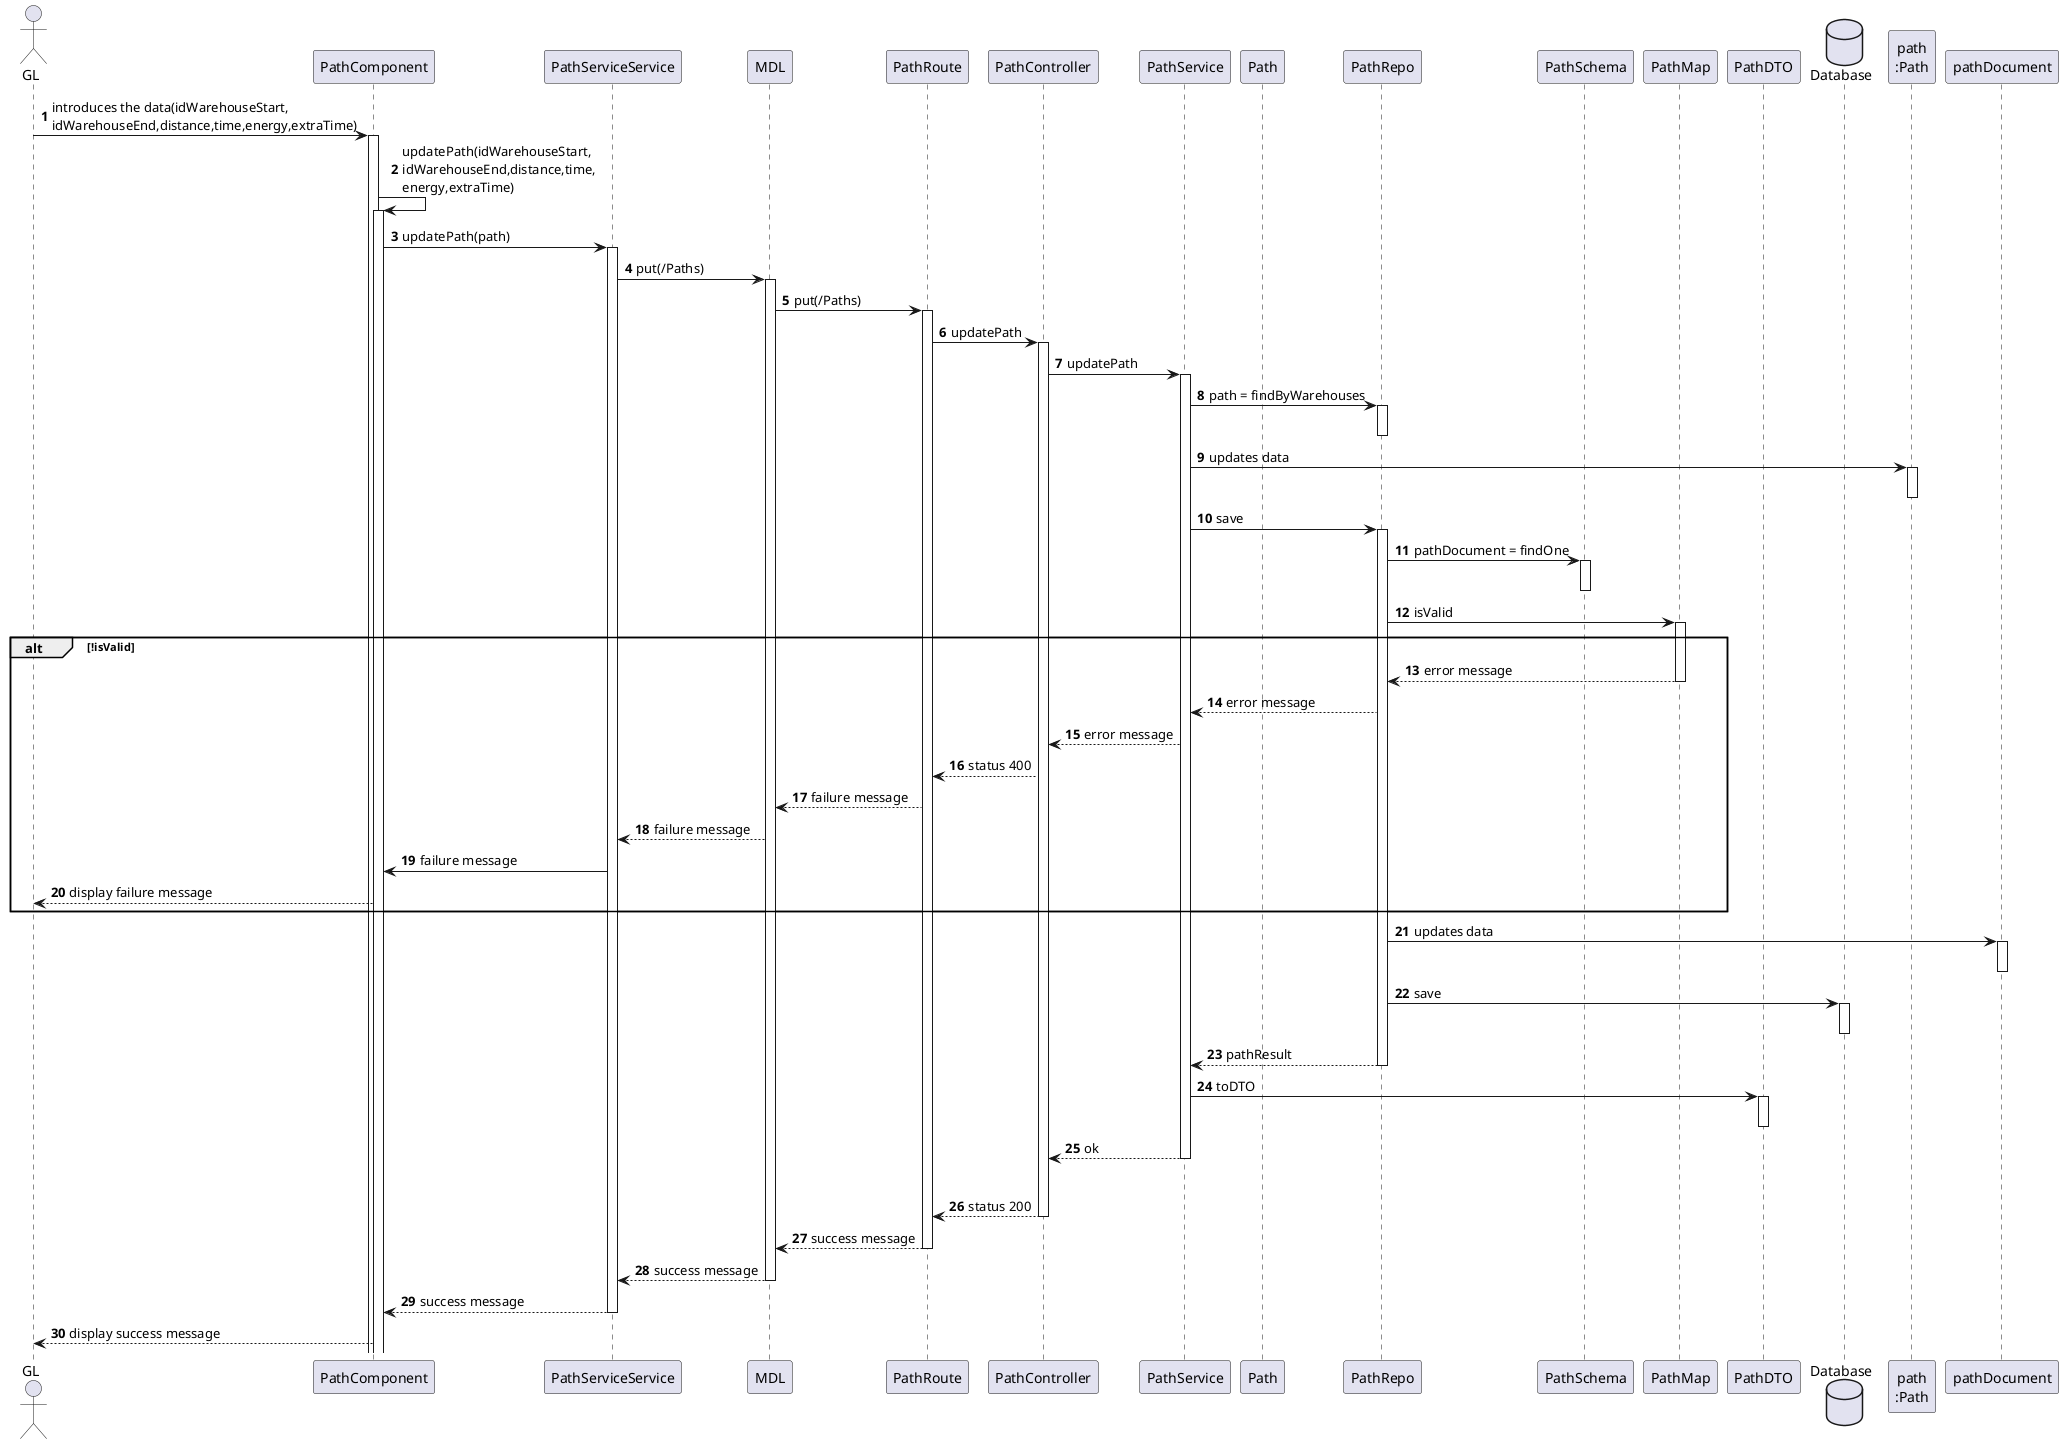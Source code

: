 @startuml

autonumber
actor "GL" as GL
participant "PathComponent" as COMP
participant "PathServiceService" as SS
participant "MDL" as MDL
participant "PathRoute" as ROUTE
participant "PathController" as CTR
participant "PathService" as SERVICE
participant "Path" as Path
participant "PathRepo" as REPO
participant "PathSchema" as SCHEMA
participant "PathMap" as MAP
participant "PathDTO" as DTO
database "Database" as DB
participant "path\n:Path" as path
participant "pathDocument" as DOC

GL-> COMP : introduces the data(idWarehouseStart,\nidWarehouseEnd,distance,time,energy,extraTime)
activate COMP
COMP -> COMP : updatePath(idWarehouseStart,\nidWarehouseEnd,distance,time,\nenergy,extraTime)
activate COMP
COMP -> SS : updatePath(path)
activate SS
SS -> MDL : put(/Paths)
activate MDL
MDL -> ROUTE: put(/Paths)
activate ROUTE
ROUTE -> CTR : updatePath
activate CTR
CTR -> SERVICE : updatePath
activate SERVICE
SERVICE -> REPO : path = findByWarehouses
activate REPO
deactivate REPO
SERVICE -> path : updates data
activate path
deactivate path
SERVICE -> REPO : save
activate REPO
REPO -> SCHEMA : pathDocument = findOne
activate SCHEMA
deactivate SCHEMA
REPO -> MAP : isValid
activate MAP
alt !isValid
MAP --> REPO: error message
deactivate MAP
SERVICE <--REPO : error message
CTR <-- SERVICE : error message
ROUTE <-- CTR : status 400
MDL <-- ROUTE :  failure message

MDL --> SS :  failure message
SS -> COMP : failure message
GL<-- COMP : display failure message
end
deactivate MAP
REPO -> DOC : updates data
activate DOC
deactivate DOC
REPO -> DB : save
activate DB
deactivate DB 
REPO --> SERVICE : pathResult
deactivate REPO
SERVICE -> DTO : toDTO
activate DTO
deactivate DTO
SERVICE --> CTR : ok
deactivate SERVICE
alt success
CTR --> ROUTE : status 200
deactivate CTR
ROUTE --> MDL :  success message
deactivate ROUTE
MDL --> SS  :  success message
deactivate MDL
SS --> COMP : success message
deactivate SS
deactivate MDL
GL<-- COMP : display success message

@enduml